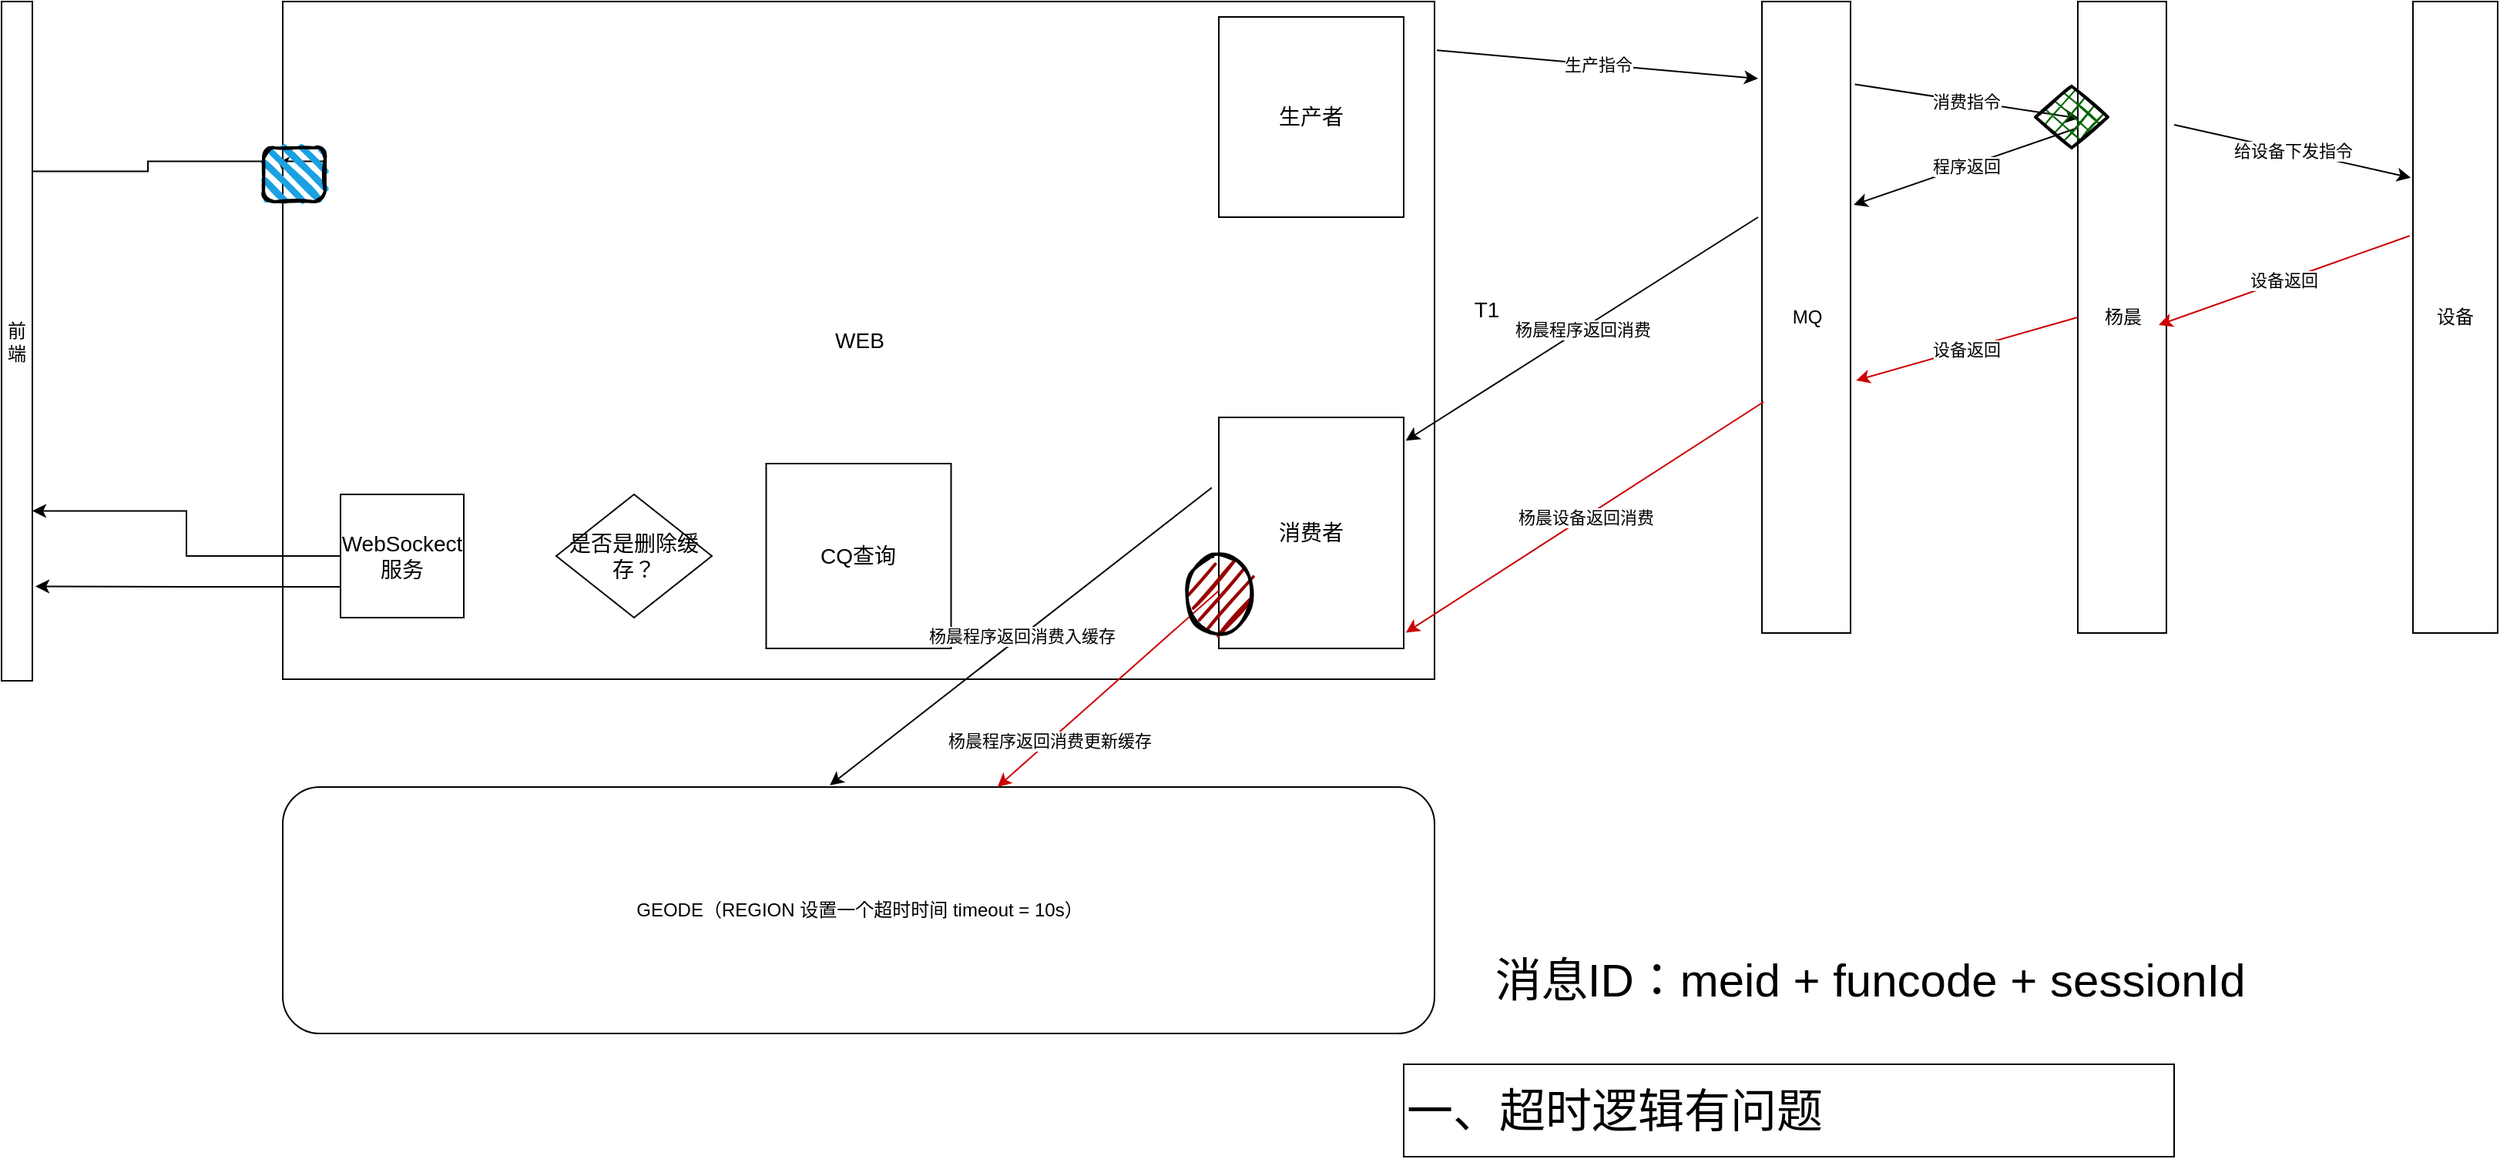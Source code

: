 <mxfile version="20.5.1" type="github">
  <diagram id="5dv7jGUsbXVJuUE-bfcc" name="第 1 页">
    <mxGraphModel dx="2605" dy="993" grid="1" gridSize="10" guides="1" tooltips="1" connect="1" arrows="1" fold="1" page="1" pageScale="1" pageWidth="827" pageHeight="1169" math="0" shadow="0">
      <root>
        <mxCell id="0" />
        <mxCell id="1" parent="0" />
        <mxCell id="HM9nNzepG861scAWB7ji-1" value="WEB" style="rounded=0;whiteSpace=wrap;html=1;fontSize=14;" vertex="1" parent="1">
          <mxGeometry x="-477.5" y="240" width="747.5" height="440" as="geometry" />
        </mxCell>
        <mxCell id="HM9nNzepG861scAWB7ji-36" style="edgeStyle=orthogonalEdgeStyle;rounded=0;orthogonalLoop=1;jettySize=auto;html=1;exitX=1;exitY=0.25;exitDx=0;exitDy=0;entryX=0;entryY=0.25;entryDx=0;entryDy=0;startArrow=none;" edge="1" parent="1" source="HM9nNzepG861scAWB7ji-54" target="HM9nNzepG861scAWB7ji-1">
          <mxGeometry relative="1" as="geometry" />
        </mxCell>
        <mxCell id="HM9nNzepG861scAWB7ji-3" value="前端" style="rounded=0;whiteSpace=wrap;html=1;" vertex="1" parent="1">
          <mxGeometry x="-660" y="240" width="20" height="441" as="geometry" />
        </mxCell>
        <mxCell id="HM9nNzepG861scAWB7ji-4" value="MQ" style="rounded=0;whiteSpace=wrap;html=1;" vertex="1" parent="1">
          <mxGeometry x="482.5" y="240" width="57.5" height="410" as="geometry" />
        </mxCell>
        <mxCell id="HM9nNzepG861scAWB7ji-6" value="杨晨" style="rounded=0;whiteSpace=wrap;html=1;" vertex="1" parent="1">
          <mxGeometry x="687.5" y="240" width="57.5" height="410" as="geometry" />
        </mxCell>
        <mxCell id="HM9nNzepG861scAWB7ji-8" value="设备" style="rounded=0;whiteSpace=wrap;html=1;" vertex="1" parent="1">
          <mxGeometry x="905" y="240" width="55" height="410" as="geometry" />
        </mxCell>
        <mxCell id="HM9nNzepG861scAWB7ji-17" value="生产者" style="rounded=0;whiteSpace=wrap;html=1;fontSize=14;" vertex="1" parent="1">
          <mxGeometry x="130" y="250" width="120" height="130" as="geometry" />
        </mxCell>
        <mxCell id="HM9nNzepG861scAWB7ji-27" value="是否是删除缓存？" style="rhombus;whiteSpace=wrap;html=1;fontSize=14;" vertex="1" parent="1">
          <mxGeometry x="-300" y="560" width="101" height="80" as="geometry" />
        </mxCell>
        <mxCell id="HM9nNzepG861scAWB7ji-29" value="CQ查询" style="whiteSpace=wrap;html=1;aspect=fixed;fontSize=14;" vertex="1" parent="1">
          <mxGeometry x="-163.75" y="540" width="120" height="120" as="geometry" />
        </mxCell>
        <mxCell id="HM9nNzepG861scAWB7ji-30" value="T1" style="text;html=1;strokeColor=none;fillColor=none;align=center;verticalAlign=middle;whiteSpace=wrap;rounded=0;fontSize=14;" vertex="1" parent="1">
          <mxGeometry x="289" y="427.5" width="30" height="25" as="geometry" />
        </mxCell>
        <mxCell id="HM9nNzepG861scAWB7ji-37" style="edgeStyle=orthogonalEdgeStyle;rounded=0;orthogonalLoop=1;jettySize=auto;html=1;entryX=1;entryY=0.75;entryDx=0;entryDy=0;" edge="1" parent="1" source="HM9nNzepG861scAWB7ji-31" target="HM9nNzepG861scAWB7ji-3">
          <mxGeometry relative="1" as="geometry" />
        </mxCell>
        <mxCell id="HM9nNzepG861scAWB7ji-38" style="edgeStyle=orthogonalEdgeStyle;rounded=0;orthogonalLoop=1;jettySize=auto;html=1;exitX=0;exitY=0.75;exitDx=0;exitDy=0;entryX=1.1;entryY=0.861;entryDx=0;entryDy=0;entryPerimeter=0;" edge="1" parent="1" source="HM9nNzepG861scAWB7ji-31" target="HM9nNzepG861scAWB7ji-3">
          <mxGeometry relative="1" as="geometry" />
        </mxCell>
        <mxCell id="HM9nNzepG861scAWB7ji-31" value="WebSockect服务" style="whiteSpace=wrap;html=1;aspect=fixed;fontSize=14;" vertex="1" parent="1">
          <mxGeometry x="-440" y="560" width="80" height="80" as="geometry" />
        </mxCell>
        <mxCell id="HM9nNzepG861scAWB7ji-39" value="GEODE（REGION 设置一个超时时间 timeout = 10s）" style="rounded=1;whiteSpace=wrap;html=1;" vertex="1" parent="1">
          <mxGeometry x="-477.5" y="750" width="747.5" height="160" as="geometry" />
        </mxCell>
        <mxCell id="HM9nNzepG861scAWB7ji-42" value="消费者" style="rounded=0;whiteSpace=wrap;html=1;fontSize=14;" vertex="1" parent="1">
          <mxGeometry x="130" y="510" width="120" height="150" as="geometry" />
        </mxCell>
        <mxCell id="HM9nNzepG861scAWB7ji-47" value="生产指令" style="endArrow=classic;html=1;rounded=0;exitX=1.002;exitY=0.072;exitDx=0;exitDy=0;exitPerimeter=0;" edge="1" parent="1" source="HM9nNzepG861scAWB7ji-1">
          <mxGeometry width="50" height="50" relative="1" as="geometry">
            <mxPoint x="380" y="200" as="sourcePoint" />
            <mxPoint x="480" y="290" as="targetPoint" />
          </mxGeometry>
        </mxCell>
        <mxCell id="HM9nNzepG861scAWB7ji-48" value="消费指令" style="endArrow=classic;html=1;rounded=0;exitX=1.049;exitY=0.131;exitDx=0;exitDy=0;exitPerimeter=0;entryX=0.013;entryY=0.185;entryDx=0;entryDy=0;entryPerimeter=0;" edge="1" parent="1" source="HM9nNzepG861scAWB7ji-4" target="HM9nNzepG861scAWB7ji-6">
          <mxGeometry width="50" height="50" relative="1" as="geometry">
            <mxPoint x="580" y="270" as="sourcePoint" />
            <mxPoint x="630" y="220" as="targetPoint" />
          </mxGeometry>
        </mxCell>
        <mxCell id="HM9nNzepG861scAWB7ji-49" value="程序返回" style="endArrow=classic;html=1;rounded=0;exitX=-0.001;exitY=0.2;exitDx=0;exitDy=0;exitPerimeter=0;entryX=1.036;entryY=0.322;entryDx=0;entryDy=0;entryPerimeter=0;" edge="1" parent="1" source="HM9nNzepG861scAWB7ji-6" target="HM9nNzepG861scAWB7ji-4">
          <mxGeometry width="50" height="50" relative="1" as="geometry">
            <mxPoint x="542.068" y="405.36" as="sourcePoint" />
            <mxPoint x="687.497" y="427.5" as="targetPoint" />
          </mxGeometry>
        </mxCell>
        <mxCell id="HM9nNzepG861scAWB7ji-51" value="给设备下发指令" style="endArrow=classic;html=1;rounded=0;entryX=-0.025;entryY=0.279;entryDx=0;entryDy=0;entryPerimeter=0;" edge="1" parent="1" target="HM9nNzepG861scAWB7ji-8">
          <mxGeometry width="50" height="50" relative="1" as="geometry">
            <mxPoint x="750" y="320" as="sourcePoint" />
            <mxPoint x="860" y="320" as="targetPoint" />
          </mxGeometry>
        </mxCell>
        <mxCell id="HM9nNzepG861scAWB7ji-52" value="设备返回" style="endArrow=classic;html=1;rounded=0;exitX=-0.039;exitY=0.371;exitDx=0;exitDy=0;exitPerimeter=0;strokeColor=#CC0000;" edge="1" parent="1" source="HM9nNzepG861scAWB7ji-8">
          <mxGeometry width="50" height="50" relative="1" as="geometry">
            <mxPoint x="830" y="460" as="sourcePoint" />
            <mxPoint x="740" y="450" as="targetPoint" />
          </mxGeometry>
        </mxCell>
        <mxCell id="HM9nNzepG861scAWB7ji-53" value="设备返回" style="endArrow=classic;html=1;rounded=0;exitX=0;exitY=0.5;exitDx=0;exitDy=0;entryX=1.063;entryY=0.6;entryDx=0;entryDy=0;entryPerimeter=0;strokeColor=#CC0000;" edge="1" parent="1" source="HM9nNzepG861scAWB7ji-6" target="HM9nNzepG861scAWB7ji-4">
          <mxGeometry width="50" height="50" relative="1" as="geometry">
            <mxPoint x="630" y="550" as="sourcePoint" />
            <mxPoint x="680" y="500" as="targetPoint" />
          </mxGeometry>
        </mxCell>
        <mxCell id="HM9nNzepG861scAWB7ji-55" value="杨晨设备返回消费" style="endArrow=classic;html=1;rounded=0;exitX=0.019;exitY=0.634;exitDx=0;exitDy=0;exitPerimeter=0;entryX=1.011;entryY=0.932;entryDx=0;entryDy=0;entryPerimeter=0;strokeColor=#CC0000;" edge="1" parent="1" source="HM9nNzepG861scAWB7ji-4" target="HM9nNzepG861scAWB7ji-42">
          <mxGeometry width="50" height="50" relative="1" as="geometry">
            <mxPoint x="380" y="610" as="sourcePoint" />
            <mxPoint x="430" y="560" as="targetPoint" />
          </mxGeometry>
        </mxCell>
        <mxCell id="HM9nNzepG861scAWB7ji-56" value="杨晨程序返回消费" style="endArrow=classic;html=1;rounded=0;entryX=1.011;entryY=0.101;entryDx=0;entryDy=0;entryPerimeter=0;" edge="1" parent="1" target="HM9nNzepG861scAWB7ji-42">
          <mxGeometry width="50" height="50" relative="1" as="geometry">
            <mxPoint x="480" y="380" as="sourcePoint" />
            <mxPoint x="420" y="620" as="targetPoint" />
          </mxGeometry>
        </mxCell>
        <mxCell id="HM9nNzepG861scAWB7ji-57" value="杨晨程序返回消费入缓存" style="endArrow=classic;html=1;rounded=0;entryX=0.475;entryY=-0.007;entryDx=0;entryDy=0;entryPerimeter=0;exitX=-0.038;exitY=0.304;exitDx=0;exitDy=0;exitPerimeter=0;" edge="1" parent="1" source="HM9nNzepG861scAWB7ji-42" target="HM9nNzepG861scAWB7ji-39">
          <mxGeometry width="50" height="50" relative="1" as="geometry">
            <mxPoint x="350" y="800" as="sourcePoint" />
            <mxPoint x="400" y="750" as="targetPoint" />
          </mxGeometry>
        </mxCell>
        <mxCell id="HM9nNzepG861scAWB7ji-58" value="杨晨程序返回消费更新缓存" style="endArrow=classic;html=1;rounded=0;exitX=0;exitY=0.75;exitDx=0;exitDy=0;startArrow=none;strokeColor=#CC0000;" edge="1" parent="1" source="HM9nNzepG861scAWB7ji-42" target="HM9nNzepG861scAWB7ji-39">
          <mxGeometry x="0.533" width="50" height="50" relative="1" as="geometry">
            <mxPoint x="390" y="840" as="sourcePoint" />
            <mxPoint x="440" y="790" as="targetPoint" />
            <mxPoint as="offset" />
          </mxGeometry>
        </mxCell>
        <mxCell id="HM9nNzepG861scAWB7ji-62" value="&lt;font style=&quot;font-size: 30px;&quot;&gt;消息ID：meid + funcode + sessionId&amp;nbsp;&lt;/font&gt;" style="text;html=1;strokeColor=none;fillColor=none;align=center;verticalAlign=middle;whiteSpace=wrap;rounded=0;" vertex="1" parent="1">
          <mxGeometry x="287" y="840" width="540" height="70" as="geometry" />
        </mxCell>
        <mxCell id="HM9nNzepG861scAWB7ji-63" value="" style="ellipse;whiteSpace=wrap;html=1;strokeWidth=2;fillWeight=2;hachureGap=8;fillColor=#990000;fillStyle=dots;sketch=1;fontSize=30;" vertex="1" parent="1">
          <mxGeometry x="110" y="600" width="40" height="50" as="geometry" />
        </mxCell>
        <mxCell id="HM9nNzepG861scAWB7ji-65" value="" style="rhombus;whiteSpace=wrap;html=1;strokeWidth=2;fillWeight=-1;hachureGap=8;fillStyle=cross-hatch;fillColor=#006600;sketch=1;fontSize=30;" vertex="1" parent="1">
          <mxGeometry x="660" y="295" width="47" height="40" as="geometry" />
        </mxCell>
        <mxCell id="HM9nNzepG861scAWB7ji-54" value="" style="rounded=1;whiteSpace=wrap;html=1;strokeWidth=2;fillWeight=4;hachureGap=8;hachureAngle=45;fillColor=#1ba1e2;sketch=1;arcSize=20;" vertex="1" parent="1">
          <mxGeometry x="-490" y="335" width="40" height="35" as="geometry" />
        </mxCell>
        <mxCell id="HM9nNzepG861scAWB7ji-66" value="" style="edgeStyle=orthogonalEdgeStyle;rounded=0;orthogonalLoop=1;jettySize=auto;html=1;exitX=1;exitY=0.25;exitDx=0;exitDy=0;entryX=0;entryY=0.25;entryDx=0;entryDy=0;endArrow=none;" edge="1" parent="1" source="HM9nNzepG861scAWB7ji-3" target="HM9nNzepG861scAWB7ji-54">
          <mxGeometry relative="1" as="geometry">
            <mxPoint x="-640" y="350.25" as="sourcePoint" />
            <mxPoint x="-477.5" y="350.0" as="targetPoint" />
          </mxGeometry>
        </mxCell>
        <mxCell id="HM9nNzepG861scAWB7ji-68" value="一、超时逻辑有问题" style="rounded=0;whiteSpace=wrap;html=1;fontSize=30;align=left;" vertex="1" parent="1">
          <mxGeometry x="250" y="930" width="500" height="60" as="geometry" />
        </mxCell>
      </root>
    </mxGraphModel>
  </diagram>
</mxfile>
